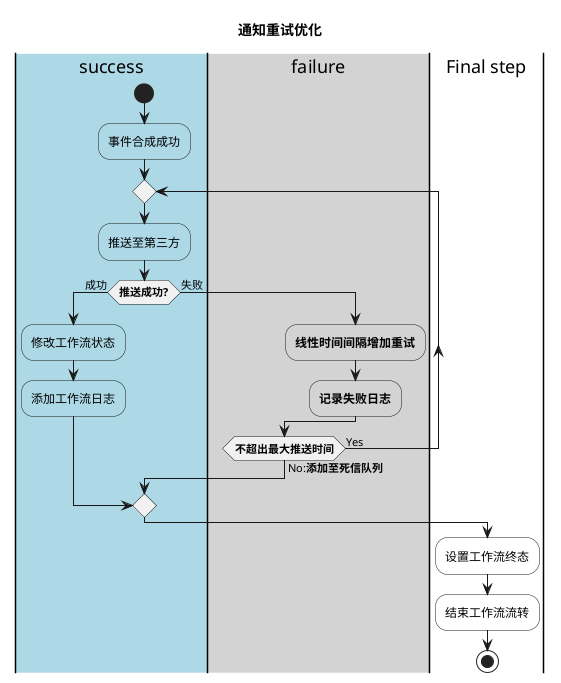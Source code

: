 @startuml
title 通知重试优化

|#lightblue|success|
start
    #lightblue:事件合成成功;
    repeat
    #lightblue:推送至第三方;
    if (**推送成功?**) is (成功) then
        #lightblue:修改工作流状态;
        #lightblue:添加工作流日志;
        break
    else (失败)
        |#lightgray|failure|
        #lightgray:**线性时间间隔增加重试**;
        #lightgray:**记录失败日志**;
    endif
    repeat while (**不超出最大推送时间**) is (Yes) not (No:**添加至死信队列**)
    |Final step|
    #white:设置工作流终态;
    #white:结束工作流流转;
stop
@enduml
